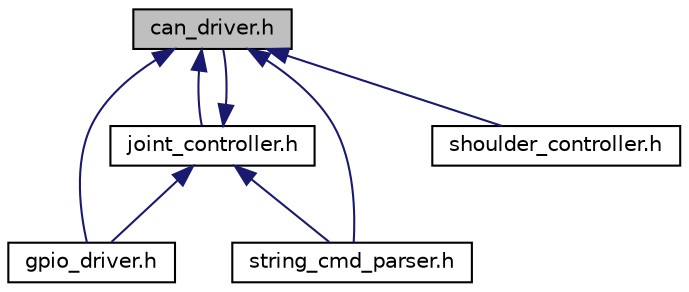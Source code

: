 digraph "can_driver.h"
{
 // LATEX_PDF_SIZE
  edge [fontname="Helvetica",fontsize="10",labelfontname="Helvetica",labelfontsize="10"];
  node [fontname="Helvetica",fontsize="10",shape=record];
  Node1 [label="can_driver.h",height=0.2,width=0.4,color="black", fillcolor="grey75", style="filled", fontcolor="black",tooltip=" "];
  Node1 -> Node2 [dir="back",color="midnightblue",fontsize="10",style="solid",fontname="Helvetica"];
  Node2 [label="gpio_driver.h",height=0.2,width=0.4,color="black", fillcolor="white", style="filled",URL="$gpio__driver_8h.html",tooltip=" "];
  Node1 -> Node3 [dir="back",color="midnightblue",fontsize="10",style="solid",fontname="Helvetica"];
  Node3 [label="joint_controller.h",height=0.2,width=0.4,color="black", fillcolor="white", style="filled",URL="$joint__controller_8h.html",tooltip=" "];
  Node3 -> Node1 [dir="back",color="midnightblue",fontsize="10",style="solid",fontname="Helvetica"];
  Node3 -> Node2 [dir="back",color="midnightblue",fontsize="10",style="solid",fontname="Helvetica"];
  Node3 -> Node4 [dir="back",color="midnightblue",fontsize="10",style="solid",fontname="Helvetica"];
  Node4 [label="string_cmd_parser.h",height=0.2,width=0.4,color="black", fillcolor="white", style="filled",URL="$string__cmd__parser_8h.html",tooltip=" "];
  Node1 -> Node5 [dir="back",color="midnightblue",fontsize="10",style="solid",fontname="Helvetica"];
  Node5 [label="shoulder_controller.h",height=0.2,width=0.4,color="black", fillcolor="white", style="filled",URL="$shoulder__controller_8h.html",tooltip=" "];
  Node1 -> Node4 [dir="back",color="midnightblue",fontsize="10",style="solid",fontname="Helvetica"];
}
